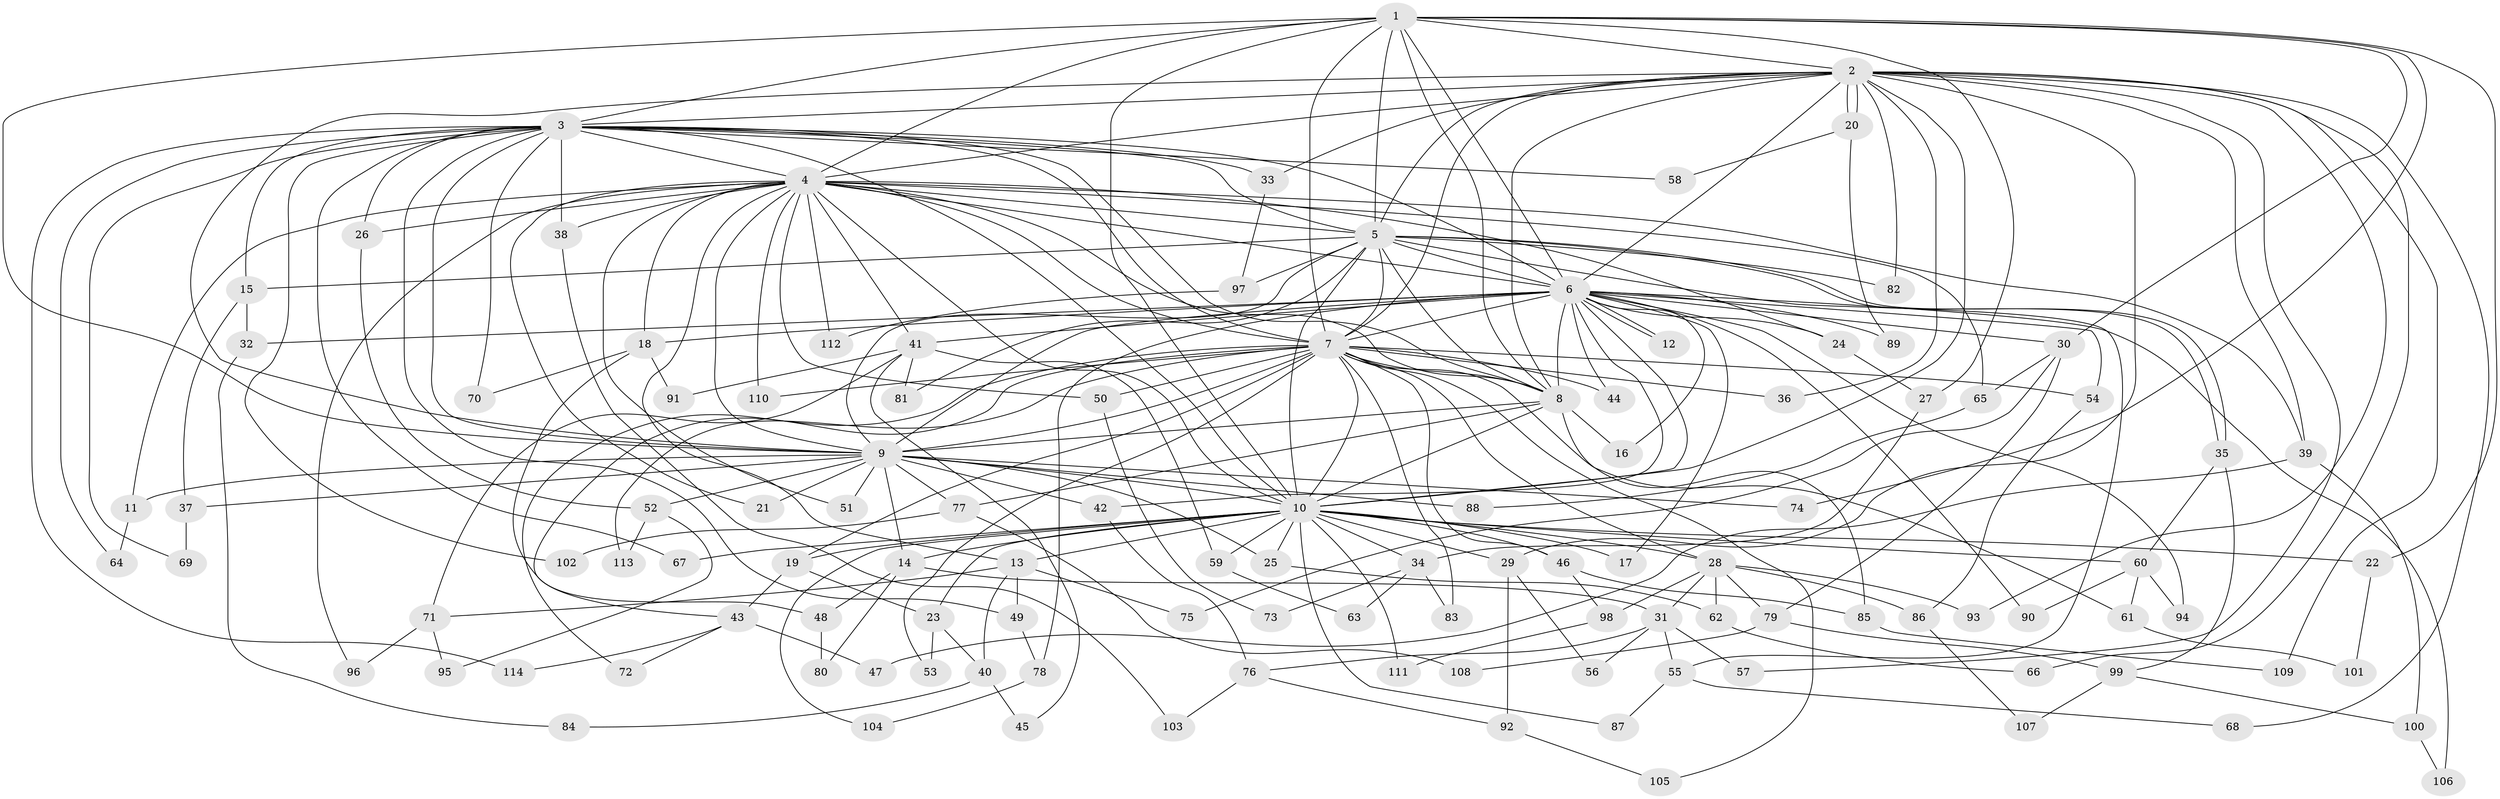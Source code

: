 // coarse degree distribution, {1: 0.017543859649122806, 23: 0.03508771929824561, 4: 0.3508771929824561, 2: 0.12280701754385964, 3: 0.24561403508771928, 18: 0.017543859649122806, 6: 0.07017543859649122, 17: 0.017543859649122806, 5: 0.05263157894736842, 14: 0.017543859649122806, 15: 0.017543859649122806, 8: 0.017543859649122806, 16: 0.017543859649122806}
// Generated by graph-tools (version 1.1) at 2025/36/03/04/25 23:36:21]
// undirected, 114 vertices, 253 edges
graph export_dot {
  node [color=gray90,style=filled];
  1;
  2;
  3;
  4;
  5;
  6;
  7;
  8;
  9;
  10;
  11;
  12;
  13;
  14;
  15;
  16;
  17;
  18;
  19;
  20;
  21;
  22;
  23;
  24;
  25;
  26;
  27;
  28;
  29;
  30;
  31;
  32;
  33;
  34;
  35;
  36;
  37;
  38;
  39;
  40;
  41;
  42;
  43;
  44;
  45;
  46;
  47;
  48;
  49;
  50;
  51;
  52;
  53;
  54;
  55;
  56;
  57;
  58;
  59;
  60;
  61;
  62;
  63;
  64;
  65;
  66;
  67;
  68;
  69;
  70;
  71;
  72;
  73;
  74;
  75;
  76;
  77;
  78;
  79;
  80;
  81;
  82;
  83;
  84;
  85;
  86;
  87;
  88;
  89;
  90;
  91;
  92;
  93;
  94;
  95;
  96;
  97;
  98;
  99;
  100;
  101;
  102;
  103;
  104;
  105;
  106;
  107;
  108;
  109;
  110;
  111;
  112;
  113;
  114;
  1 -- 2;
  1 -- 3;
  1 -- 4;
  1 -- 5;
  1 -- 6;
  1 -- 7;
  1 -- 8;
  1 -- 9;
  1 -- 10;
  1 -- 22;
  1 -- 27;
  1 -- 30;
  1 -- 74;
  2 -- 3;
  2 -- 4;
  2 -- 5;
  2 -- 6;
  2 -- 7;
  2 -- 8;
  2 -- 9;
  2 -- 10;
  2 -- 20;
  2 -- 20;
  2 -- 29;
  2 -- 33;
  2 -- 36;
  2 -- 39;
  2 -- 57;
  2 -- 66;
  2 -- 68;
  2 -- 82;
  2 -- 93;
  2 -- 109;
  3 -- 4;
  3 -- 5;
  3 -- 6;
  3 -- 7;
  3 -- 8;
  3 -- 9;
  3 -- 10;
  3 -- 15;
  3 -- 26;
  3 -- 33;
  3 -- 38;
  3 -- 49;
  3 -- 58;
  3 -- 64;
  3 -- 67;
  3 -- 69;
  3 -- 70;
  3 -- 102;
  3 -- 114;
  4 -- 5;
  4 -- 6;
  4 -- 7;
  4 -- 8;
  4 -- 9;
  4 -- 10;
  4 -- 11;
  4 -- 13;
  4 -- 18;
  4 -- 21;
  4 -- 24;
  4 -- 26;
  4 -- 38;
  4 -- 39;
  4 -- 41;
  4 -- 50;
  4 -- 51;
  4 -- 65;
  4 -- 96;
  4 -- 110;
  4 -- 112;
  5 -- 6;
  5 -- 7;
  5 -- 8;
  5 -- 9;
  5 -- 10;
  5 -- 15;
  5 -- 35;
  5 -- 35;
  5 -- 55;
  5 -- 81;
  5 -- 82;
  5 -- 97;
  6 -- 7;
  6 -- 8;
  6 -- 9;
  6 -- 10;
  6 -- 12;
  6 -- 12;
  6 -- 16;
  6 -- 17;
  6 -- 18;
  6 -- 24;
  6 -- 30;
  6 -- 32;
  6 -- 41;
  6 -- 42;
  6 -- 44;
  6 -- 54;
  6 -- 78;
  6 -- 89;
  6 -- 90;
  6 -- 94;
  6 -- 106;
  7 -- 8;
  7 -- 9;
  7 -- 10;
  7 -- 19;
  7 -- 28;
  7 -- 36;
  7 -- 43;
  7 -- 44;
  7 -- 46;
  7 -- 50;
  7 -- 53;
  7 -- 54;
  7 -- 61;
  7 -- 72;
  7 -- 83;
  7 -- 105;
  7 -- 110;
  7 -- 113;
  8 -- 9;
  8 -- 10;
  8 -- 16;
  8 -- 77;
  8 -- 85;
  9 -- 10;
  9 -- 11;
  9 -- 14;
  9 -- 21;
  9 -- 25;
  9 -- 37;
  9 -- 42;
  9 -- 51;
  9 -- 52;
  9 -- 74;
  9 -- 77;
  9 -- 88;
  10 -- 13;
  10 -- 14;
  10 -- 17;
  10 -- 19;
  10 -- 22;
  10 -- 23;
  10 -- 25;
  10 -- 28;
  10 -- 29;
  10 -- 34;
  10 -- 46;
  10 -- 59;
  10 -- 60;
  10 -- 67;
  10 -- 87;
  10 -- 104;
  10 -- 111;
  11 -- 64;
  13 -- 40;
  13 -- 49;
  13 -- 71;
  13 -- 75;
  14 -- 31;
  14 -- 48;
  14 -- 80;
  15 -- 32;
  15 -- 37;
  18 -- 48;
  18 -- 70;
  18 -- 91;
  19 -- 23;
  19 -- 43;
  20 -- 58;
  20 -- 89;
  22 -- 101;
  23 -- 40;
  23 -- 53;
  24 -- 27;
  25 -- 62;
  26 -- 52;
  27 -- 34;
  28 -- 31;
  28 -- 62;
  28 -- 79;
  28 -- 86;
  28 -- 93;
  28 -- 98;
  29 -- 56;
  29 -- 92;
  30 -- 65;
  30 -- 75;
  30 -- 79;
  31 -- 55;
  31 -- 56;
  31 -- 57;
  31 -- 76;
  32 -- 84;
  33 -- 97;
  34 -- 63;
  34 -- 73;
  34 -- 83;
  35 -- 60;
  35 -- 99;
  37 -- 69;
  38 -- 103;
  39 -- 47;
  39 -- 100;
  40 -- 45;
  40 -- 84;
  41 -- 45;
  41 -- 59;
  41 -- 71;
  41 -- 81;
  41 -- 91;
  42 -- 76;
  43 -- 47;
  43 -- 72;
  43 -- 114;
  46 -- 85;
  46 -- 98;
  48 -- 80;
  49 -- 78;
  50 -- 73;
  52 -- 95;
  52 -- 113;
  54 -- 86;
  55 -- 68;
  55 -- 87;
  59 -- 63;
  60 -- 61;
  60 -- 90;
  60 -- 94;
  61 -- 101;
  62 -- 66;
  65 -- 88;
  71 -- 95;
  71 -- 96;
  76 -- 92;
  76 -- 103;
  77 -- 102;
  77 -- 108;
  78 -- 104;
  79 -- 99;
  79 -- 108;
  85 -- 109;
  86 -- 107;
  92 -- 105;
  97 -- 112;
  98 -- 111;
  99 -- 100;
  99 -- 107;
  100 -- 106;
}
